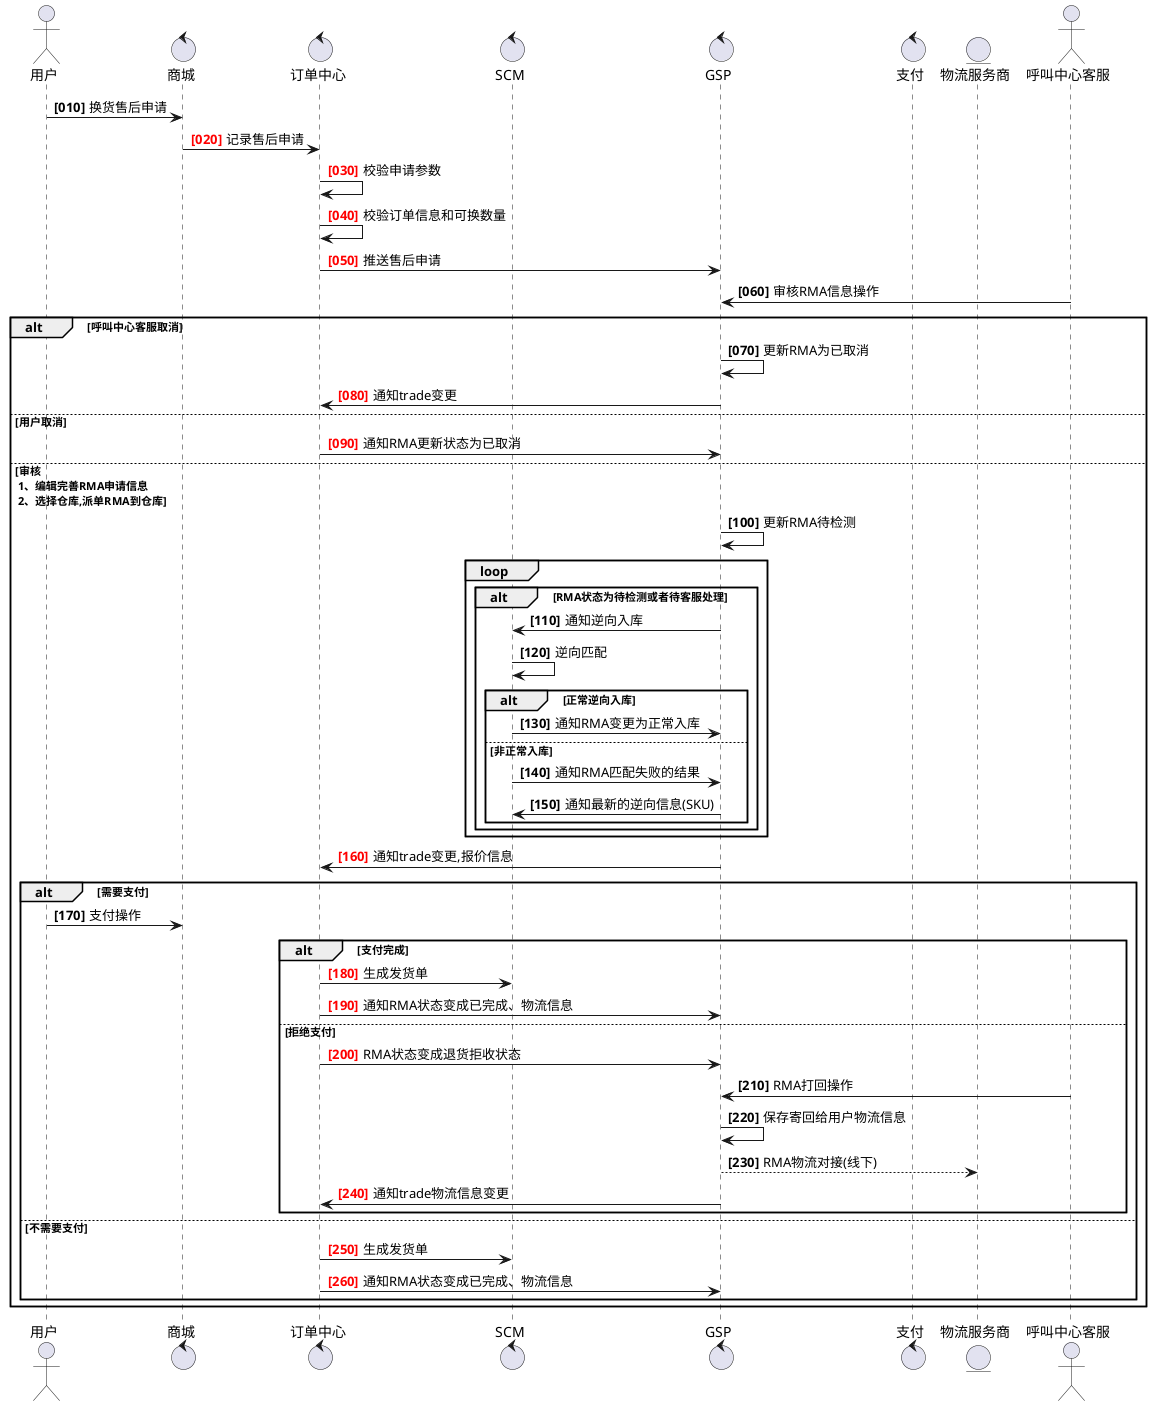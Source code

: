 @startuml
actor 用户
actor 呼叫中心客服

control 商城
control 订单中心 as trade
control SCM
control GSP
control 支付
entity 物流服务商
actor 呼叫中心客服

autonumber 10 10 "<b>[000]"
用户 -> 商城: 换货售后申请
autonumber resume "<font color=red><b>[000]"
商城 -> trade: 记录售后申请
trade -> trade: 校验申请参数
trade -> trade: 校验订单信息和可换数量
trade -> GSP:推送售后申请

autonumber resume "<b>[000]"

呼叫中心客服 -> GSP:审核RMA信息操作

alt 呼叫中心客服取消
    GSP -> GSP:更新RMA为已取消
    autonumber resume "<font color=red><b>[000]"
    GSP -> trade: 通知trade变更
    autonumber resume "<b>[000]"
else 用户取消
    autonumber resume "<font color=red><b>[000]"
    trade->GSP:通知RMA更新状态为已取消
    autonumber resume "<b>[000]"
else 审核 \n 1、编辑完善RMA申请信息 \n 2、选择仓库,派单RMA到仓库
        GSP->GSP:更新RMA待检测
        loop
            alt RMA状态为待检测或者待客服处理
                GSP->SCM:通知逆向入库
                SCM->SCM:逆向匹配
                alt 正常逆向入库
                    SCM->GSP:通知RMA变更为正常入库
                else 非正常入库
                    SCM->GSP:通知RMA匹配失败的结果
                    GSP->SCM:通知最新的逆向信息(SKU)
                end
            end
        end

        autonumber resume "<font color=red><b>[000]"
        GSP->trade:通知trade变更,报价信息
        alt 需要支付
            autonumber resume "<b>[000]"
            用户->商城:支付操作
            alt 支付完成
                autonumber resume "<font color=red><b>[000]"
                trade->SCM:生成发货单
                trade->GSP:通知RMA状态变成已完成、物流信息
                autonumber resume "<b>[000]"
            else 拒绝支付
                autonumber resume "<font color=red><b>[000]"
                trade->GSP:RMA状态变成退货拒收状态
                autonumber resume "<b>[000]"
                呼叫中心客服->GSP:RMA打回操作
                GSP->GSP:保存寄回给用户物流信息
                GSP-->物流服务商:RMA物流对接(线下)
                autonumber resume "<font color=red><b>[000]"
                GSP->trade:通知trade物流信息变更
                autonumber resume "<b>[000]"
            end
        else 不需要支付
            autonumber resume "<font color=red><b>[000]"
            trade->SCM:生成发货单
            trade->GSP:通知RMA状态变成已完成、物流信息
            autonumber resume "<b>[000]"
        end
end
@enduml